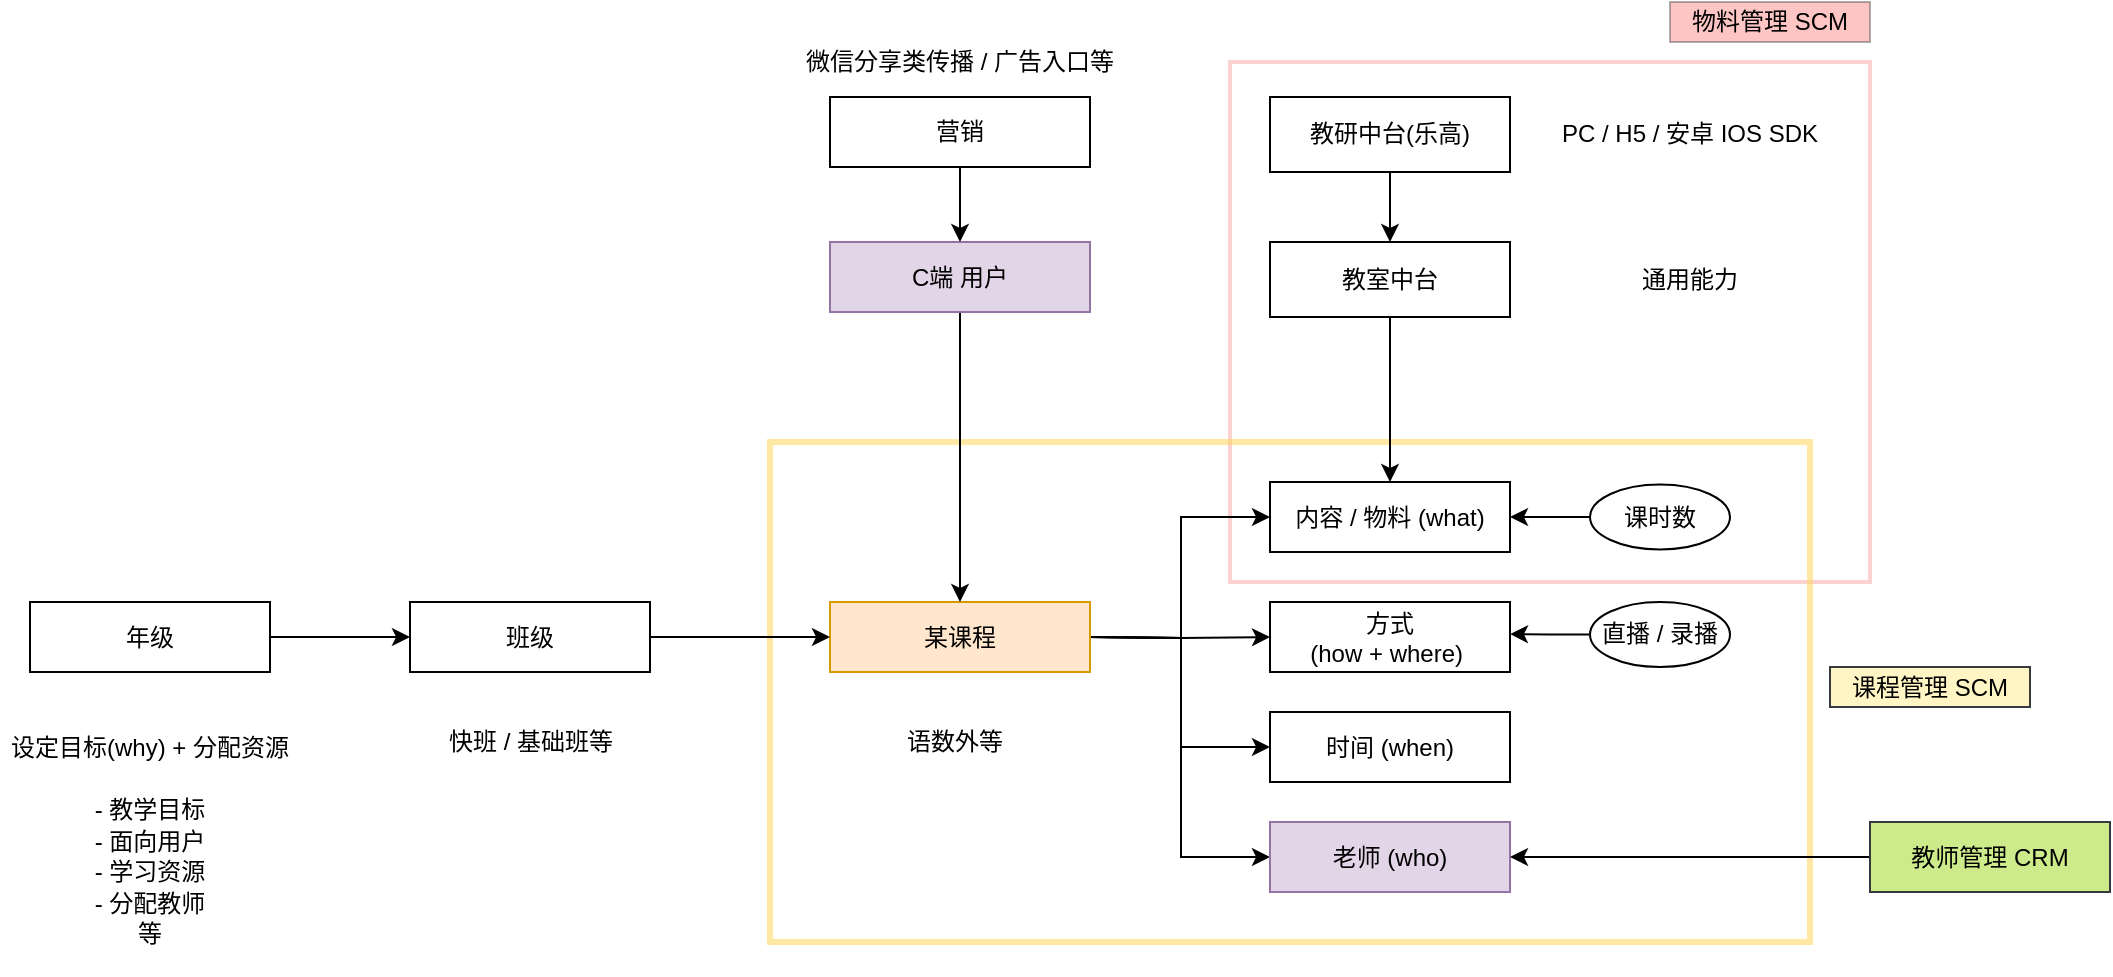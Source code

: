 <mxfile version="13.6.10" type="github">
  <diagram id="Rec8AMHsE2q6tZvkpwHi" name="Page-1">
    <mxGraphModel dx="923" dy="617" grid="1" gridSize="10" guides="1" tooltips="1" connect="1" arrows="1" fold="1" page="1" pageScale="1" pageWidth="850" pageHeight="1100" math="0" shadow="0">
      <root>
        <mxCell id="0" />
        <mxCell id="1" parent="0" />
        <mxCell id="WLZFkZvw7_LWW6aZTqp_-33" value="" style="rounded=0;whiteSpace=wrap;html=1;fillColor=none;strokeColor=#EA6B66;strokeWidth=2;opacity=30;" vertex="1" parent="1">
          <mxGeometry x="630" y="210" width="320" height="260" as="geometry" />
        </mxCell>
        <mxCell id="WLZFkZvw7_LWW6aZTqp_-14" value="" style="rounded=0;whiteSpace=wrap;html=1;strokeColor=#FFD966;fillColor=none;strokeWidth=3;opacity=60;" vertex="1" parent="1">
          <mxGeometry x="400" y="400" width="520" height="250" as="geometry" />
        </mxCell>
        <mxCell id="uW_DLqb9Pa4qT4BQbRd9-25" value="" style="edgeStyle=orthogonalEdgeStyle;rounded=0;orthogonalLoop=1;jettySize=auto;html=1;" parent="1" source="-9T3dmOt2mQuRKZvPXTW-31" target="uW_DLqb9Pa4qT4BQbRd9-24" edge="1">
          <mxGeometry relative="1" as="geometry" />
        </mxCell>
        <mxCell id="-9T3dmOt2mQuRKZvPXTW-31" value="年级" style="whiteSpace=wrap;html=1;rounded=0;" parent="1" vertex="1">
          <mxGeometry x="30" y="480" width="120" height="35" as="geometry" />
        </mxCell>
        <mxCell id="-9T3dmOt2mQuRKZvPXTW-33" value="&lt;p style=&quot;line-height: 130%&quot;&gt;设定目标(why) + 分配资源&lt;br&gt;&lt;br&gt;- 教学目标&lt;br&gt;- 面向用户&lt;br&gt;- 学习资源&lt;br&gt;- 分配教师&lt;br&gt;等&lt;br&gt;&lt;/p&gt;" style="text;html=1;strokeColor=none;fillColor=none;align=center;verticalAlign=middle;whiteSpace=wrap;rounded=0;" parent="1" vertex="1">
          <mxGeometry x="15" y="535" width="150" height="130" as="geometry" />
        </mxCell>
        <mxCell id="uW_DLqb9Pa4qT4BQbRd9-6" value="" style="edgeStyle=orthogonalEdgeStyle;rounded=0;orthogonalLoop=1;jettySize=auto;html=1;" parent="1" target="uW_DLqb9Pa4qT4BQbRd9-5" edge="1">
          <mxGeometry relative="1" as="geometry">
            <mxPoint x="560" y="497.5" as="sourcePoint" />
          </mxGeometry>
        </mxCell>
        <mxCell id="uW_DLqb9Pa4qT4BQbRd9-7" value="" style="edgeStyle=orthogonalEdgeStyle;rounded=0;orthogonalLoop=1;jettySize=auto;html=1;entryX=0;entryY=0.5;entryDx=0;entryDy=0;" parent="1" target="uW_DLqb9Pa4qT4BQbRd9-3" edge="1">
          <mxGeometry relative="1" as="geometry">
            <mxPoint x="560" y="497.5" as="sourcePoint" />
          </mxGeometry>
        </mxCell>
        <mxCell id="uW_DLqb9Pa4qT4BQbRd9-17" value="" style="edgeStyle=orthogonalEdgeStyle;rounded=0;orthogonalLoop=1;jettySize=auto;html=1;entryX=0;entryY=0.5;entryDx=0;entryDy=0;" parent="1" target="uW_DLqb9Pa4qT4BQbRd9-16" edge="1">
          <mxGeometry relative="1" as="geometry">
            <mxPoint x="560" y="497.5" as="sourcePoint" />
          </mxGeometry>
        </mxCell>
        <mxCell id="uW_DLqb9Pa4qT4BQbRd9-23" value="" style="edgeStyle=orthogonalEdgeStyle;rounded=0;orthogonalLoop=1;jettySize=auto;html=1;entryX=0;entryY=0.5;entryDx=0;entryDy=0;" parent="1" target="uW_DLqb9Pa4qT4BQbRd9-11" edge="1">
          <mxGeometry relative="1" as="geometry">
            <mxPoint x="560" y="497.5" as="sourcePoint" />
            <mxPoint x="490" y="582.5" as="targetPoint" />
          </mxGeometry>
        </mxCell>
        <mxCell id="uW_DLqb9Pa4qT4BQbRd9-1" value="某课程" style="whiteSpace=wrap;html=1;rounded=0;fillColor=#ffe6cc;strokeColor=#d79b00;" parent="1" vertex="1">
          <mxGeometry x="430" y="480" width="130" height="35" as="geometry" />
        </mxCell>
        <mxCell id="WLZFkZvw7_LWW6aZTqp_-4" value="" style="edgeStyle=orthogonalEdgeStyle;rounded=0;orthogonalLoop=1;jettySize=auto;html=1;startArrow=classic;startFill=1;endArrow=none;endFill=0;" edge="1" parent="1" source="uW_DLqb9Pa4qT4BQbRd9-3" target="WLZFkZvw7_LWW6aZTqp_-3">
          <mxGeometry relative="1" as="geometry" />
        </mxCell>
        <mxCell id="uW_DLqb9Pa4qT4BQbRd9-3" value="内容 / 物料 (what)" style="whiteSpace=wrap;html=1;rounded=0;" parent="1" vertex="1">
          <mxGeometry x="650" y="420" width="120" height="35" as="geometry" />
        </mxCell>
        <mxCell id="uW_DLqb9Pa4qT4BQbRd9-5" value="方式&lt;br&gt;(how + where)&amp;nbsp;" style="whiteSpace=wrap;html=1;rounded=0;" parent="1" vertex="1">
          <mxGeometry x="650" y="480" width="120" height="35" as="geometry" />
        </mxCell>
        <mxCell id="uW_DLqb9Pa4qT4BQbRd9-11" value="老师 (who)" style="whiteSpace=wrap;html=1;rounded=0;fillColor=#e1d5e7;strokeColor=#9673a6;" parent="1" vertex="1">
          <mxGeometry x="650" y="590" width="120" height="35" as="geometry" />
        </mxCell>
        <mxCell id="uW_DLqb9Pa4qT4BQbRd9-16" value="时间 (when)" style="whiteSpace=wrap;html=1;rounded=0;" parent="1" vertex="1">
          <mxGeometry x="650" y="535" width="120" height="35" as="geometry" />
        </mxCell>
        <mxCell id="uW_DLqb9Pa4qT4BQbRd9-26" value="" style="edgeStyle=orthogonalEdgeStyle;rounded=0;orthogonalLoop=1;jettySize=auto;html=1;" parent="1" source="uW_DLqb9Pa4qT4BQbRd9-24" target="uW_DLqb9Pa4qT4BQbRd9-1" edge="1">
          <mxGeometry relative="1" as="geometry" />
        </mxCell>
        <mxCell id="uW_DLqb9Pa4qT4BQbRd9-24" value="班级" style="whiteSpace=wrap;html=1;rounded=0;" parent="1" vertex="1">
          <mxGeometry x="220" y="480" width="120" height="35" as="geometry" />
        </mxCell>
        <mxCell id="uW_DLqb9Pa4qT4BQbRd9-27" value="快班 / 基础班等" style="text;html=1;strokeColor=none;fillColor=none;align=center;verticalAlign=middle;whiteSpace=wrap;rounded=0;" parent="1" vertex="1">
          <mxGeometry x="237.5" y="535" width="85" height="30" as="geometry" />
        </mxCell>
        <mxCell id="uW_DLqb9Pa4qT4BQbRd9-28" value="语数外等" style="text;html=1;strokeColor=none;fillColor=none;align=center;verticalAlign=middle;whiteSpace=wrap;rounded=0;" parent="1" vertex="1">
          <mxGeometry x="450" y="535" width="85" height="30" as="geometry" />
        </mxCell>
        <mxCell id="WLZFkZvw7_LWW6aZTqp_-3" value="课时数" style="ellipse;whiteSpace=wrap;html=1;rounded=0;" vertex="1" parent="1">
          <mxGeometry x="810" y="421.25" width="70" height="32.5" as="geometry" />
        </mxCell>
        <mxCell id="WLZFkZvw7_LWW6aZTqp_-9" value="" style="edgeStyle=orthogonalEdgeStyle;rounded=0;orthogonalLoop=1;jettySize=auto;html=1;startArrow=none;startFill=0;endArrow=classic;endFill=1;" edge="1" parent="1" source="WLZFkZvw7_LWW6aZTqp_-5">
          <mxGeometry relative="1" as="geometry">
            <mxPoint x="770" y="496" as="targetPoint" />
          </mxGeometry>
        </mxCell>
        <mxCell id="WLZFkZvw7_LWW6aZTqp_-5" value="直播 / 录播" style="ellipse;whiteSpace=wrap;html=1;rounded=0;" vertex="1" parent="1">
          <mxGeometry x="810" y="480" width="70" height="32.5" as="geometry" />
        </mxCell>
        <mxCell id="WLZFkZvw7_LWW6aZTqp_-12" value="" style="edgeStyle=orthogonalEdgeStyle;rounded=0;orthogonalLoop=1;jettySize=auto;html=1;startArrow=none;startFill=0;endArrow=classic;endFill=1;entryX=1;entryY=0.5;entryDx=0;entryDy=0;" edge="1" parent="1" source="WLZFkZvw7_LWW6aZTqp_-10" target="uW_DLqb9Pa4qT4BQbRd9-11">
          <mxGeometry relative="1" as="geometry">
            <mxPoint x="830" y="607.5" as="targetPoint" />
          </mxGeometry>
        </mxCell>
        <mxCell id="WLZFkZvw7_LWW6aZTqp_-10" value="教师管理 CRM" style="whiteSpace=wrap;html=1;rounded=0;fillColor=#cdeb8b;strokeColor=#36393d;" vertex="1" parent="1">
          <mxGeometry x="950" y="590" width="120" height="35" as="geometry" />
        </mxCell>
        <mxCell id="WLZFkZvw7_LWW6aZTqp_-18" value="" style="edgeStyle=orthogonalEdgeStyle;rounded=0;orthogonalLoop=1;jettySize=auto;html=1;startArrow=none;startFill=0;endArrow=classic;endFill=1;entryX=0.5;entryY=0;entryDx=0;entryDy=0;" edge="1" parent="1" source="WLZFkZvw7_LWW6aZTqp_-15" target="uW_DLqb9Pa4qT4BQbRd9-1">
          <mxGeometry relative="1" as="geometry">
            <mxPoint x="495" y="322.5" as="targetPoint" />
          </mxGeometry>
        </mxCell>
        <mxCell id="WLZFkZvw7_LWW6aZTqp_-15" value="C端 用户" style="whiteSpace=wrap;html=1;rounded=0;fillColor=#e1d5e7;strokeColor=#9673a6;" vertex="1" parent="1">
          <mxGeometry x="430" y="300" width="130" height="35" as="geometry" />
        </mxCell>
        <mxCell id="WLZFkZvw7_LWW6aZTqp_-19" value="课程管理 SCM" style="text;html=1;strokeColor=#36393d;align=center;verticalAlign=middle;whiteSpace=wrap;rounded=0;fillColor=#FFF4C3;" vertex="1" parent="1">
          <mxGeometry x="930" y="512.5" width="100" height="20" as="geometry" />
        </mxCell>
        <mxCell id="WLZFkZvw7_LWW6aZTqp_-24" value="" style="edgeStyle=orthogonalEdgeStyle;rounded=0;orthogonalLoop=1;jettySize=auto;html=1;startArrow=none;startFill=0;endArrow=classic;endFill=1;" edge="1" parent="1" source="WLZFkZvw7_LWW6aZTqp_-23" target="WLZFkZvw7_LWW6aZTqp_-15">
          <mxGeometry relative="1" as="geometry" />
        </mxCell>
        <mxCell id="WLZFkZvw7_LWW6aZTqp_-23" value="营销" style="whiteSpace=wrap;html=1;rounded=0;" vertex="1" parent="1">
          <mxGeometry x="430" y="227.5" width="130" height="35" as="geometry" />
        </mxCell>
        <mxCell id="WLZFkZvw7_LWW6aZTqp_-25" value="微信分享类传播 / 广告入口等" style="text;html=1;strokeColor=none;fillColor=none;align=center;verticalAlign=middle;whiteSpace=wrap;rounded=0;" vertex="1" parent="1">
          <mxGeometry x="415" y="200" width="160" height="20" as="geometry" />
        </mxCell>
        <mxCell id="WLZFkZvw7_LWW6aZTqp_-28" value="" style="edgeStyle=orthogonalEdgeStyle;rounded=0;orthogonalLoop=1;jettySize=auto;html=1;startArrow=none;startFill=0;endArrow=classic;endFill=1;" edge="1" parent="1" source="WLZFkZvw7_LWW6aZTqp_-26" target="uW_DLqb9Pa4qT4BQbRd9-3">
          <mxGeometry relative="1" as="geometry" />
        </mxCell>
        <mxCell id="WLZFkZvw7_LWW6aZTqp_-26" value="教室中台" style="whiteSpace=wrap;html=1;rounded=0;" vertex="1" parent="1">
          <mxGeometry x="650" y="300" width="120" height="37.5" as="geometry" />
        </mxCell>
        <mxCell id="WLZFkZvw7_LWW6aZTqp_-30" value="" style="edgeStyle=orthogonalEdgeStyle;rounded=0;orthogonalLoop=1;jettySize=auto;html=1;startArrow=none;startFill=0;endArrow=classic;endFill=1;" edge="1" parent="1" source="WLZFkZvw7_LWW6aZTqp_-29" target="WLZFkZvw7_LWW6aZTqp_-26">
          <mxGeometry relative="1" as="geometry" />
        </mxCell>
        <mxCell id="WLZFkZvw7_LWW6aZTqp_-29" value="教研中台(乐高)" style="whiteSpace=wrap;html=1;rounded=0;" vertex="1" parent="1">
          <mxGeometry x="650" y="227.5" width="120" height="37.5" as="geometry" />
        </mxCell>
        <mxCell id="WLZFkZvw7_LWW6aZTqp_-31" value="PC / H5 / 安卓 IOS SDK" style="text;html=1;strokeColor=none;fillColor=none;align=center;verticalAlign=middle;whiteSpace=wrap;rounded=0;" vertex="1" parent="1">
          <mxGeometry x="780" y="236.25" width="160" height="20" as="geometry" />
        </mxCell>
        <mxCell id="WLZFkZvw7_LWW6aZTqp_-32" value="通用能力" style="text;html=1;strokeColor=none;fillColor=none;align=center;verticalAlign=middle;whiteSpace=wrap;rounded=0;" vertex="1" parent="1">
          <mxGeometry x="780" y="308.75" width="160" height="20" as="geometry" />
        </mxCell>
        <mxCell id="WLZFkZvw7_LWW6aZTqp_-34" value="物料管理 SCM" style="text;html=1;strokeColor=#36393d;align=center;verticalAlign=middle;whiteSpace=wrap;rounded=0;fillColor=#FA726D;opacity=40;" vertex="1" parent="1">
          <mxGeometry x="850" y="180" width="100" height="20" as="geometry" />
        </mxCell>
      </root>
    </mxGraphModel>
  </diagram>
</mxfile>

